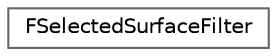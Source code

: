 digraph "Graphical Class Hierarchy"
{
 // INTERACTIVE_SVG=YES
 // LATEX_PDF_SIZE
  bgcolor="transparent";
  edge [fontname=Helvetica,fontsize=10,labelfontname=Helvetica,labelfontsize=10];
  node [fontname=Helvetica,fontsize=10,shape=box,height=0.2,width=0.4];
  rankdir="LR";
  Node0 [id="Node000000",label="FSelectedSurfaceFilter",height=0.2,width=0.4,color="grey40", fillcolor="white", style="filled",URL="$d1/d42/classFSelectedSurfaceFilter.html",tooltip="Surface filter that passes selected surfaces."];
}
